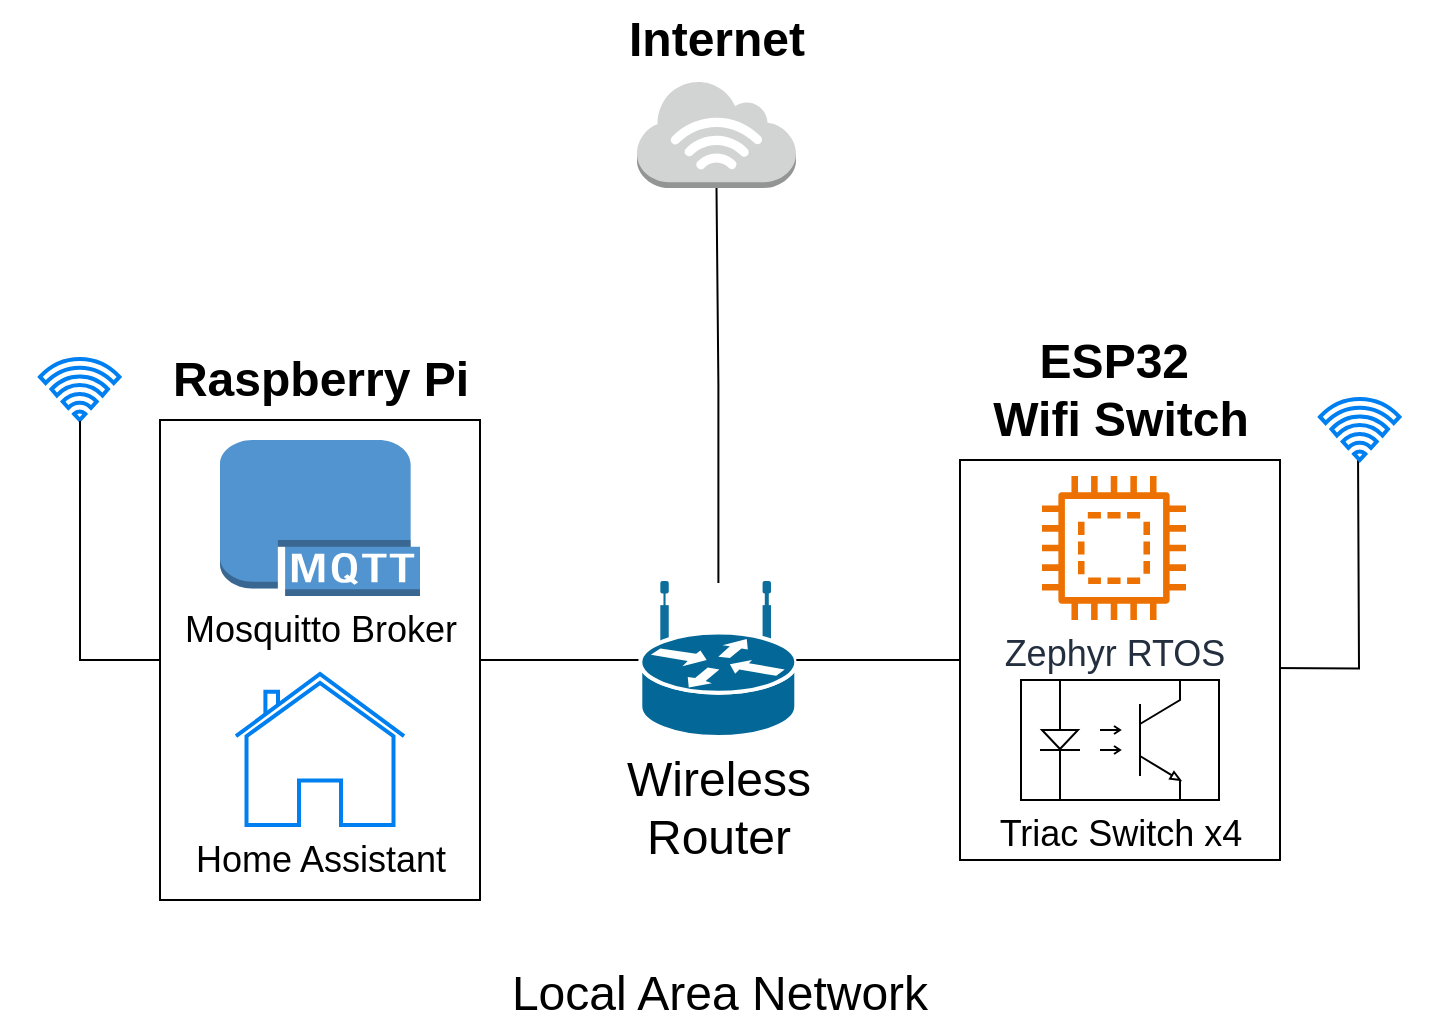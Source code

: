 <mxfile version="24.6.4" type="github">
  <diagram name="Page-1" id="c37626ed-c26b-45fb-9056-f9ebc6bb27b6">
    <mxGraphModel dx="1313" dy="1546" grid="1" gridSize="10" guides="1" tooltips="1" connect="1" arrows="1" fold="1" page="1" pageScale="1" pageWidth="1100" pageHeight="850" background="none" math="0" shadow="0">
      <root>
        <mxCell id="0" />
        <mxCell id="1" parent="0" />
        <mxCell id="5czC_teY8-kOng0B751O-24" value="" style="outlineConnect=0;dashed=0;verticalLabelPosition=bottom;verticalAlign=top;align=center;html=1;shape=mxgraph.aws3.internet_3;fillColor=#D2D3D3;gradientColor=none;" vertex="1" parent="1">
          <mxGeometry x="478.5" y="-110" width="79.5" height="54" as="geometry" />
        </mxCell>
        <mxCell id="5czC_teY8-kOng0B751O-48" value="&lt;div style=&quot;font-size: 24px;&quot;&gt;&lt;br&gt;&lt;/div&gt;&lt;div style=&quot;font-size: 24px;&quot;&gt;&lt;font style=&quot;font-size: 24px;&quot;&gt;&lt;br&gt;&lt;/font&gt;&lt;/div&gt;&lt;div style=&quot;font-size: 24px;&quot;&gt;&lt;font style=&quot;font-size: 24px;&quot;&gt;&lt;br&gt;&lt;/font&gt;&lt;/div&gt;&lt;div style=&quot;font-size: 24px;&quot;&gt;&lt;font style=&quot;font-size: 24px;&quot;&gt;&lt;br&gt;&lt;/font&gt;&lt;/div&gt;&lt;div style=&quot;font-size: 24px;&quot;&gt;&lt;font style=&quot;font-size: 24px;&quot;&gt;&lt;br&gt;&lt;/font&gt;&lt;/div&gt;&lt;div style=&quot;font-size: 24px;&quot;&gt;&lt;font style=&quot;font-size: 24px;&quot;&gt;&lt;br&gt;&lt;/font&gt;&lt;/div&gt;&lt;div style=&quot;font-size: 24px;&quot;&gt;&lt;font style=&quot;font-size: 24px;&quot;&gt;&lt;br&gt;&lt;/font&gt;&lt;/div&gt;&lt;div style=&quot;font-size: 24px;&quot;&gt;&lt;font style=&quot;font-size: 24px;&quot;&gt;&lt;br&gt;&lt;/font&gt;&lt;/div&gt;&lt;div style=&quot;font-size: 24px;&quot;&gt;&lt;font style=&quot;font-size: 24px;&quot;&gt;&lt;br&gt;&lt;/font&gt;&lt;/div&gt;&lt;div style=&quot;font-size: 24px;&quot;&gt;&lt;font style=&quot;font-size: 24px;&quot;&gt;&lt;br&gt;&lt;/font&gt;&lt;/div&gt;&lt;div style=&quot;font-size: 24px;&quot;&gt;&lt;font style=&quot;font-size: 24px;&quot;&gt;&lt;br&gt;&lt;/font&gt;&lt;/div&gt;&lt;div style=&quot;font-size: 24px;&quot;&gt;&lt;br&gt;&lt;/div&gt;&lt;div style=&quot;font-size: 24px;&quot;&gt;&lt;font style=&quot;font-size: 24px;&quot;&gt;&lt;br&gt;&lt;/font&gt;&lt;/div&gt;&lt;div style=&quot;font-size: 24px;&quot;&gt;&lt;font style=&quot;font-size: 24px;&quot;&gt;Local Area Network&lt;/font&gt;&lt;/div&gt;" style="rounded=0;whiteSpace=wrap;html=1;strokeWidth=5;strokeColor=none;" vertex="1" parent="1">
          <mxGeometry x="160" width="720" height="320" as="geometry" />
        </mxCell>
        <mxCell id="5czC_teY8-kOng0B751O-49" style="edgeStyle=orthogonalEdgeStyle;rounded=0;orthogonalLoop=1;jettySize=auto;html=1;endArrow=none;endFill=0;" edge="1" parent="1" source="5czC_teY8-kOng0B751O-50" target="5czC_teY8-kOng0B751O-51">
          <mxGeometry relative="1" as="geometry" />
        </mxCell>
        <mxCell id="5czC_teY8-kOng0B751O-50" value="" style="rounded=0;whiteSpace=wrap;html=1;" vertex="1" parent="1">
          <mxGeometry x="240" y="60" width="160" height="240" as="geometry" />
        </mxCell>
        <mxCell id="5czC_teY8-kOng0B751O-51" value="&lt;font style=&quot;font-size: 24px;&quot;&gt;Wireless&lt;/font&gt;&lt;div&gt;&lt;font style=&quot;font-size: 24px;&quot;&gt;Router&lt;/font&gt;&lt;/div&gt;" style="shape=mxgraph.cisco.routers.wireless_router;sketch=0;html=1;pointerEvents=1;dashed=0;fillColor=#036897;strokeColor=#ffffff;strokeWidth=2;verticalLabelPosition=bottom;verticalAlign=top;align=center;outlineConnect=0;" vertex="1" parent="1">
          <mxGeometry x="480.15" y="141.5" width="78" height="77" as="geometry" />
        </mxCell>
        <mxCell id="5czC_teY8-kOng0B751O-52" value="&lt;font style=&quot;font-size: 24px;&quot;&gt;&lt;b&gt;Raspberry Pi&lt;/b&gt;&lt;/font&gt;" style="text;html=1;align=center;verticalAlign=middle;resizable=0;points=[];autosize=1;strokeColor=none;fillColor=none;" vertex="1" parent="1">
          <mxGeometry x="235" y="20" width="170" height="40" as="geometry" />
        </mxCell>
        <mxCell id="5czC_teY8-kOng0B751O-53" value="" style="html=1;verticalLabelPosition=bottom;align=center;labelBackgroundColor=#ffffff;verticalAlign=top;strokeWidth=2;strokeColor=#0080F0;shadow=0;dashed=0;shape=mxgraph.ios7.icons.wifi;pointerEvents=1" vertex="1" parent="1">
          <mxGeometry x="180" y="29.5" width="39.7" height="30.5" as="geometry" />
        </mxCell>
        <mxCell id="5czC_teY8-kOng0B751O-54" value="&lt;font style=&quot;font-size: 18px;&quot;&gt;Mosquitto Broker&lt;/font&gt;" style="outlineConnect=0;dashed=0;verticalLabelPosition=bottom;verticalAlign=top;align=center;html=1;shape=mxgraph.aws3.mqtt_protocol;fillColor=#5294CF;gradientColor=none;" vertex="1" parent="1">
          <mxGeometry x="270" y="70" width="100" height="78" as="geometry" />
        </mxCell>
        <mxCell id="5czC_teY8-kOng0B751O-55" value="&lt;font style=&quot;font-size: 18px;&quot;&gt;Home Assistant&lt;/font&gt;" style="html=1;verticalLabelPosition=bottom;align=center;labelBackgroundColor=#ffffff;verticalAlign=top;strokeWidth=2;strokeColor=#0080F0;shadow=0;dashed=0;shape=mxgraph.ios7.icons.home;" vertex="1" parent="1">
          <mxGeometry x="278" y="187" width="84" height="75.5" as="geometry" />
        </mxCell>
        <mxCell id="5czC_teY8-kOng0B751O-56" style="edgeStyle=orthogonalEdgeStyle;rounded=0;orthogonalLoop=1;jettySize=auto;html=1;entryX=0.479;entryY=0.877;entryDx=0;entryDy=0;entryPerimeter=0;endArrow=none;endFill=0;" edge="1" parent="1">
          <mxGeometry relative="1" as="geometry">
            <mxPoint x="839.016" y="77.248" as="targetPoint" />
            <mxPoint x="760" y="183.75" as="sourcePoint" />
          </mxGeometry>
        </mxCell>
        <mxCell id="5czC_teY8-kOng0B751O-57" value="" style="rounded=0;whiteSpace=wrap;html=1;" vertex="1" parent="1">
          <mxGeometry x="640" y="80" width="160" height="200" as="geometry" />
        </mxCell>
        <mxCell id="5czC_teY8-kOng0B751O-58" value="&lt;font style=&quot;font-size: 24px;&quot;&gt;&lt;b&gt;ESP32&amp;nbsp;&lt;/b&gt;&lt;/font&gt;&lt;div&gt;&lt;font style=&quot;font-size: 24px;&quot;&gt;&lt;b&gt;Wifi Switch&lt;/b&gt;&lt;/font&gt;&lt;/div&gt;" style="text;html=1;align=center;verticalAlign=middle;resizable=0;points=[];autosize=1;strokeColor=none;fillColor=none;" vertex="1" parent="1">
          <mxGeometry x="645" y="10" width="150" height="70" as="geometry" />
        </mxCell>
        <mxCell id="5czC_teY8-kOng0B751O-59" value="" style="html=1;verticalLabelPosition=bottom;align=center;labelBackgroundColor=#ffffff;verticalAlign=top;strokeWidth=2;strokeColor=#0080F0;shadow=0;dashed=0;shape=mxgraph.ios7.icons.wifi;pointerEvents=1" vertex="1" parent="1">
          <mxGeometry x="820" y="49.5" width="39.7" height="30.5" as="geometry" />
        </mxCell>
        <mxCell id="5czC_teY8-kOng0B751O-60" value="&lt;font style=&quot;font-size: 18px;&quot;&gt;Zephyr RTOS&lt;/font&gt;" style="sketch=0;outlineConnect=0;fontColor=#232F3E;gradientColor=none;fillColor=#ED7100;strokeColor=none;dashed=0;verticalLabelPosition=bottom;verticalAlign=top;align=center;html=1;fontSize=12;fontStyle=0;aspect=fixed;pointerEvents=1;shape=mxgraph.aws4.braket_embedded_simulator;" vertex="1" parent="1">
          <mxGeometry x="681" y="88" width="72" height="72" as="geometry" />
        </mxCell>
        <mxCell id="5czC_teY8-kOng0B751O-61" value="&lt;font style=&quot;font-size: 18px;&quot;&gt;Triac Switch x4&lt;/font&gt;" style="verticalLabelPosition=bottom;shadow=0;dashed=0;align=center;html=1;verticalAlign=top;shape=mxgraph.electrical.opto_electronics.opto-coupler;" vertex="1" parent="1">
          <mxGeometry x="670.5" y="190" width="99" height="60" as="geometry" />
        </mxCell>
        <mxCell id="5czC_teY8-kOng0B751O-62" style="edgeStyle=orthogonalEdgeStyle;rounded=0;orthogonalLoop=1;jettySize=auto;html=1;entryX=0.504;entryY=1.016;entryDx=0;entryDy=0;entryPerimeter=0;endArrow=none;endFill=0;" edge="1" parent="1" source="5czC_teY8-kOng0B751O-50" target="5czC_teY8-kOng0B751O-53">
          <mxGeometry relative="1" as="geometry" />
        </mxCell>
        <mxCell id="5czC_teY8-kOng0B751O-63" style="edgeStyle=orthogonalEdgeStyle;rounded=0;orthogonalLoop=1;jettySize=auto;html=1;entryX=1;entryY=0.5;entryDx=0;entryDy=0;entryPerimeter=0;endArrow=none;endFill=0;" edge="1" parent="1" source="5czC_teY8-kOng0B751O-57" target="5czC_teY8-kOng0B751O-51">
          <mxGeometry relative="1" as="geometry" />
        </mxCell>
        <mxCell id="5czC_teY8-kOng0B751O-68" style="edgeStyle=orthogonalEdgeStyle;rounded=0;orthogonalLoop=1;jettySize=auto;html=1;entryX=0.5;entryY=1;entryDx=0;entryDy=0;entryPerimeter=0;endArrow=none;endFill=0;" edge="1" parent="1" source="5czC_teY8-kOng0B751O-51" target="5czC_teY8-kOng0B751O-24">
          <mxGeometry relative="1" as="geometry" />
        </mxCell>
        <mxCell id="5czC_teY8-kOng0B751O-69" value="&lt;font style=&quot;font-size: 24px;&quot;&gt;&lt;b&gt;Internet&lt;/b&gt;&lt;/font&gt;" style="text;html=1;align=center;verticalAlign=middle;resizable=0;points=[];autosize=1;strokeColor=none;fillColor=none;" vertex="1" parent="1">
          <mxGeometry x="463.25" y="-150" width="110" height="40" as="geometry" />
        </mxCell>
        <mxCell id="5czC_teY8-kOng0B751O-70" value="" style="shape=image;html=1;verticalAlign=top;verticalLabelPosition=bottom;labelBackgroundColor=#ffffff;imageAspect=0;aspect=fixed;image=https://cdn1.iconfinder.com/data/icons/fruit-136/64/Fruit_iconfree_Filled_Outline_raspberry-healthy-organic-food-fruit_icon-128.png" vertex="1" parent="1">
          <mxGeometry x="400" y="25" width="28" height="28" as="geometry" />
        </mxCell>
      </root>
    </mxGraphModel>
  </diagram>
</mxfile>
